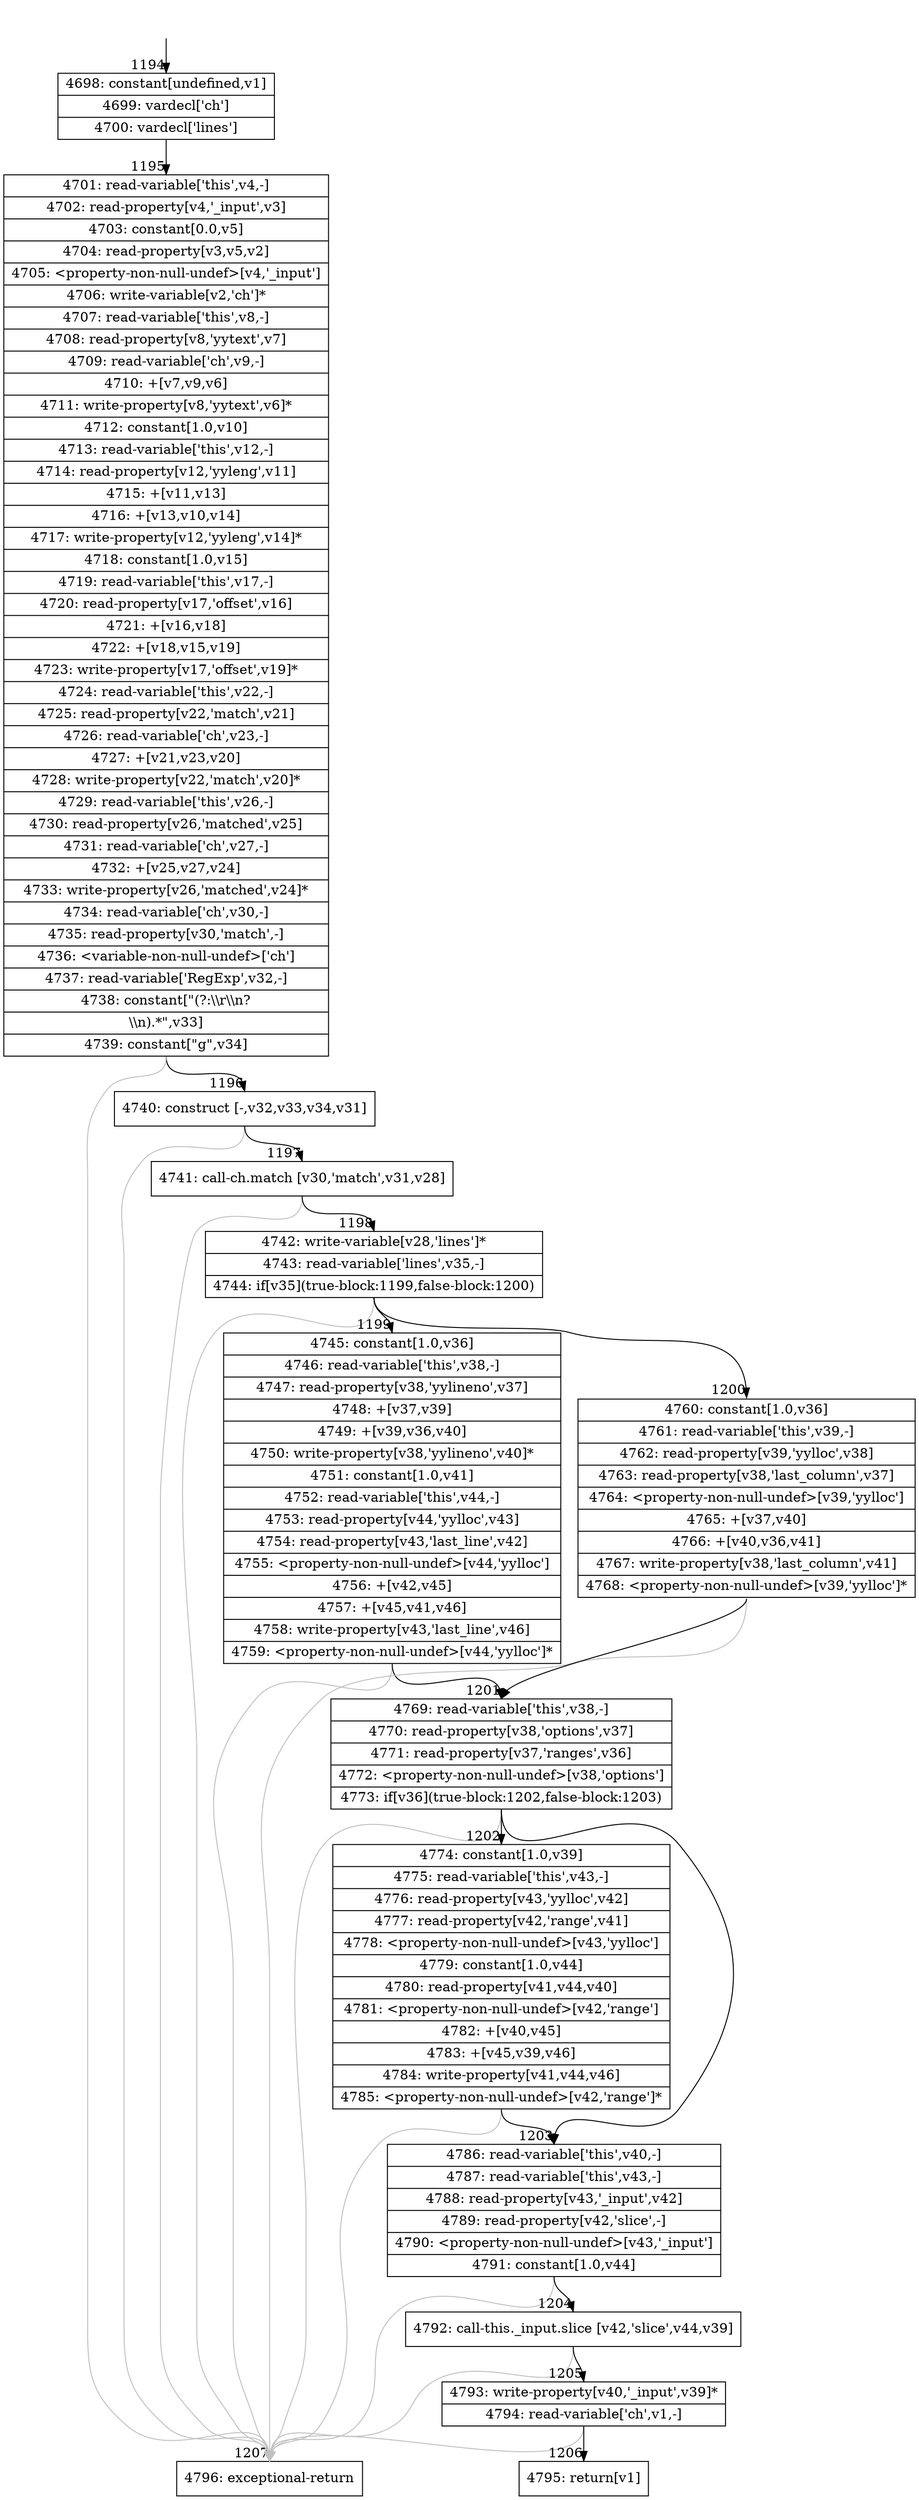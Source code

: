 digraph {
rankdir="TD"
BB_entry89[shape=none,label=""];
BB_entry89 -> BB1194 [tailport=s, headport=n, headlabel="    1194"]
BB1194 [shape=record label="{4698: constant[undefined,v1]|4699: vardecl['ch']|4700: vardecl['lines']}" ] 
BB1194 -> BB1195 [tailport=s, headport=n, headlabel="      1195"]
BB1195 [shape=record label="{4701: read-variable['this',v4,-]|4702: read-property[v4,'_input',v3]|4703: constant[0.0,v5]|4704: read-property[v3,v5,v2]|4705: \<property-non-null-undef\>[v4,'_input']|4706: write-variable[v2,'ch']*|4707: read-variable['this',v8,-]|4708: read-property[v8,'yytext',v7]|4709: read-variable['ch',v9,-]|4710: +[v7,v9,v6]|4711: write-property[v8,'yytext',v6]*|4712: constant[1.0,v10]|4713: read-variable['this',v12,-]|4714: read-property[v12,'yyleng',v11]|4715: +[v11,v13]|4716: +[v13,v10,v14]|4717: write-property[v12,'yyleng',v14]*|4718: constant[1.0,v15]|4719: read-variable['this',v17,-]|4720: read-property[v17,'offset',v16]|4721: +[v16,v18]|4722: +[v18,v15,v19]|4723: write-property[v17,'offset',v19]*|4724: read-variable['this',v22,-]|4725: read-property[v22,'match',v21]|4726: read-variable['ch',v23,-]|4727: +[v21,v23,v20]|4728: write-property[v22,'match',v20]*|4729: read-variable['this',v26,-]|4730: read-property[v26,'matched',v25]|4731: read-variable['ch',v27,-]|4732: +[v25,v27,v24]|4733: write-property[v26,'matched',v24]*|4734: read-variable['ch',v30,-]|4735: read-property[v30,'match',-]|4736: \<variable-non-null-undef\>['ch']|4737: read-variable['RegExp',v32,-]|4738: constant[\"(?:\\\\r\\\\n?|\\\\n).*\",v33]|4739: constant[\"g\",v34]}" ] 
BB1195 -> BB1196 [tailport=s, headport=n, headlabel="      1196"]
BB1195 -> BB1207 [tailport=s, headport=n, color=gray, headlabel="      1207"]
BB1196 [shape=record label="{4740: construct [-,v32,v33,v34,v31]}" ] 
BB1196 -> BB1197 [tailport=s, headport=n, headlabel="      1197"]
BB1196 -> BB1207 [tailport=s, headport=n, color=gray]
BB1197 [shape=record label="{4741: call-ch.match [v30,'match',v31,v28]}" ] 
BB1197 -> BB1198 [tailport=s, headport=n, headlabel="      1198"]
BB1197 -> BB1207 [tailport=s, headport=n, color=gray]
BB1198 [shape=record label="{4742: write-variable[v28,'lines']*|4743: read-variable['lines',v35,-]|4744: if[v35](true-block:1199,false-block:1200)}" ] 
BB1198 -> BB1199 [tailport=s, headport=n, headlabel="      1199"]
BB1198 -> BB1200 [tailport=s, headport=n, headlabel="      1200"]
BB1198 -> BB1207 [tailport=s, headport=n, color=gray]
BB1199 [shape=record label="{4745: constant[1.0,v36]|4746: read-variable['this',v38,-]|4747: read-property[v38,'yylineno',v37]|4748: +[v37,v39]|4749: +[v39,v36,v40]|4750: write-property[v38,'yylineno',v40]*|4751: constant[1.0,v41]|4752: read-variable['this',v44,-]|4753: read-property[v44,'yylloc',v43]|4754: read-property[v43,'last_line',v42]|4755: \<property-non-null-undef\>[v44,'yylloc']|4756: +[v42,v45]|4757: +[v45,v41,v46]|4758: write-property[v43,'last_line',v46]|4759: \<property-non-null-undef\>[v44,'yylloc']*}" ] 
BB1199 -> BB1201 [tailport=s, headport=n, headlabel="      1201"]
BB1199 -> BB1207 [tailport=s, headport=n, color=gray]
BB1200 [shape=record label="{4760: constant[1.0,v36]|4761: read-variable['this',v39,-]|4762: read-property[v39,'yylloc',v38]|4763: read-property[v38,'last_column',v37]|4764: \<property-non-null-undef\>[v39,'yylloc']|4765: +[v37,v40]|4766: +[v40,v36,v41]|4767: write-property[v38,'last_column',v41]|4768: \<property-non-null-undef\>[v39,'yylloc']*}" ] 
BB1200 -> BB1201 [tailport=s, headport=n]
BB1200 -> BB1207 [tailport=s, headport=n, color=gray]
BB1201 [shape=record label="{4769: read-variable['this',v38,-]|4770: read-property[v38,'options',v37]|4771: read-property[v37,'ranges',v36]|4772: \<property-non-null-undef\>[v38,'options']|4773: if[v36](true-block:1202,false-block:1203)}" ] 
BB1201 -> BB1202 [tailport=s, headport=n, headlabel="      1202"]
BB1201 -> BB1203 [tailport=s, headport=n, headlabel="      1203"]
BB1201 -> BB1207 [tailport=s, headport=n, color=gray]
BB1202 [shape=record label="{4774: constant[1.0,v39]|4775: read-variable['this',v43,-]|4776: read-property[v43,'yylloc',v42]|4777: read-property[v42,'range',v41]|4778: \<property-non-null-undef\>[v43,'yylloc']|4779: constant[1.0,v44]|4780: read-property[v41,v44,v40]|4781: \<property-non-null-undef\>[v42,'range']|4782: +[v40,v45]|4783: +[v45,v39,v46]|4784: write-property[v41,v44,v46]|4785: \<property-non-null-undef\>[v42,'range']*}" ] 
BB1202 -> BB1203 [tailport=s, headport=n]
BB1202 -> BB1207 [tailport=s, headport=n, color=gray]
BB1203 [shape=record label="{4786: read-variable['this',v40,-]|4787: read-variable['this',v43,-]|4788: read-property[v43,'_input',v42]|4789: read-property[v42,'slice',-]|4790: \<property-non-null-undef\>[v43,'_input']|4791: constant[1.0,v44]}" ] 
BB1203 -> BB1204 [tailport=s, headport=n, headlabel="      1204"]
BB1203 -> BB1207 [tailport=s, headport=n, color=gray]
BB1204 [shape=record label="{4792: call-this._input.slice [v42,'slice',v44,v39]}" ] 
BB1204 -> BB1205 [tailport=s, headport=n, headlabel="      1205"]
BB1204 -> BB1207 [tailport=s, headport=n, color=gray]
BB1205 [shape=record label="{4793: write-property[v40,'_input',v39]*|4794: read-variable['ch',v1,-]}" ] 
BB1205 -> BB1206 [tailport=s, headport=n, headlabel="      1206"]
BB1205 -> BB1207 [tailport=s, headport=n, color=gray]
BB1206 [shape=record label="{4795: return[v1]}" ] 
BB1207 [shape=record label="{4796: exceptional-return}" ] 
//#$~ 1169
}
